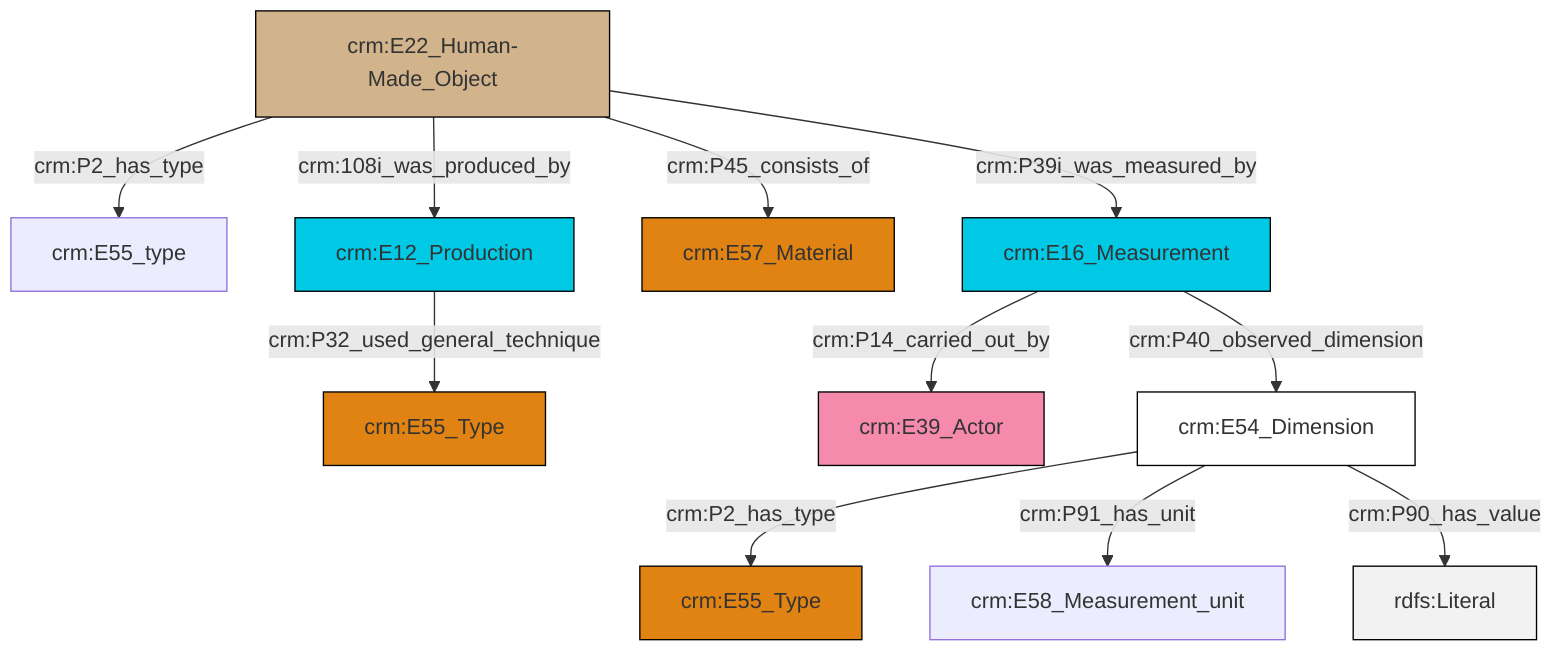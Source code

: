 graph TD
classDef Literal fill:#f2f2f2,stroke:#000000;
classDef CRM_Entity fill:#FFFFFF,stroke:#000000;
classDef Temporal_Entity fill:#00C9E6, stroke:#000000;
classDef Type fill:#E18312, stroke:#000000;
classDef Time-Span fill:#2C9C91, stroke:#000000;
classDef Appellation fill:#FFEB7F, stroke:#000000;
classDef Place fill:#008836, stroke:#000000;
classDef Persistent_Item fill:#B266B2, stroke:#000000;
classDef Conceptual_Object fill:#FFD700, stroke:#000000;
classDef Physical_Thing fill:#D2B48C, stroke:#000000;
classDef Actor fill:#f58aad, stroke:#000000;
classDef PC_Classes fill:#4ce600, stroke:#000000;
classDef Multi fill:#cccccc,stroke:#000000;

0["crm:E22_Human-Made_Object"]:::Physical_Thing -->|crm:P2_has_type| 1["crm:E55_type"]:::Default
2["crm:E54_Dimension"]:::CRM_Entity -->|crm:P2_has_type| 3["crm:E55_Type"]:::Type
0["crm:E22_Human-Made_Object"]:::Physical_Thing -->|crm:108i_was_produced_by| 8["crm:E12_Production"]:::Temporal_Entity
0["crm:E22_Human-Made_Object"]:::Physical_Thing -->|crm:P45_consists_of| 6["crm:E57_Material"]:::Type
11["crm:E16_Measurement"]:::Temporal_Entity -->|crm:P14_carried_out_by| 12["crm:E39_Actor"]:::Actor
2["crm:E54_Dimension"]:::CRM_Entity -->|crm:P91_has_unit| 4["crm:E58_Measurement_unit"]:::Default
8["crm:E12_Production"]:::Temporal_Entity -->|crm:P32_used_general_technique| 9["crm:E55_Type"]:::Type
2["crm:E54_Dimension"]:::CRM_Entity -->|crm:P90_has_value| 16[rdfs:Literal]:::Literal
11["crm:E16_Measurement"]:::Temporal_Entity -->|crm:P40_observed_dimension| 2["crm:E54_Dimension"]:::CRM_Entity
0["crm:E22_Human-Made_Object"]:::Physical_Thing -->|crm:P39i_was_measured_by| 11["crm:E16_Measurement"]:::Temporal_Entity